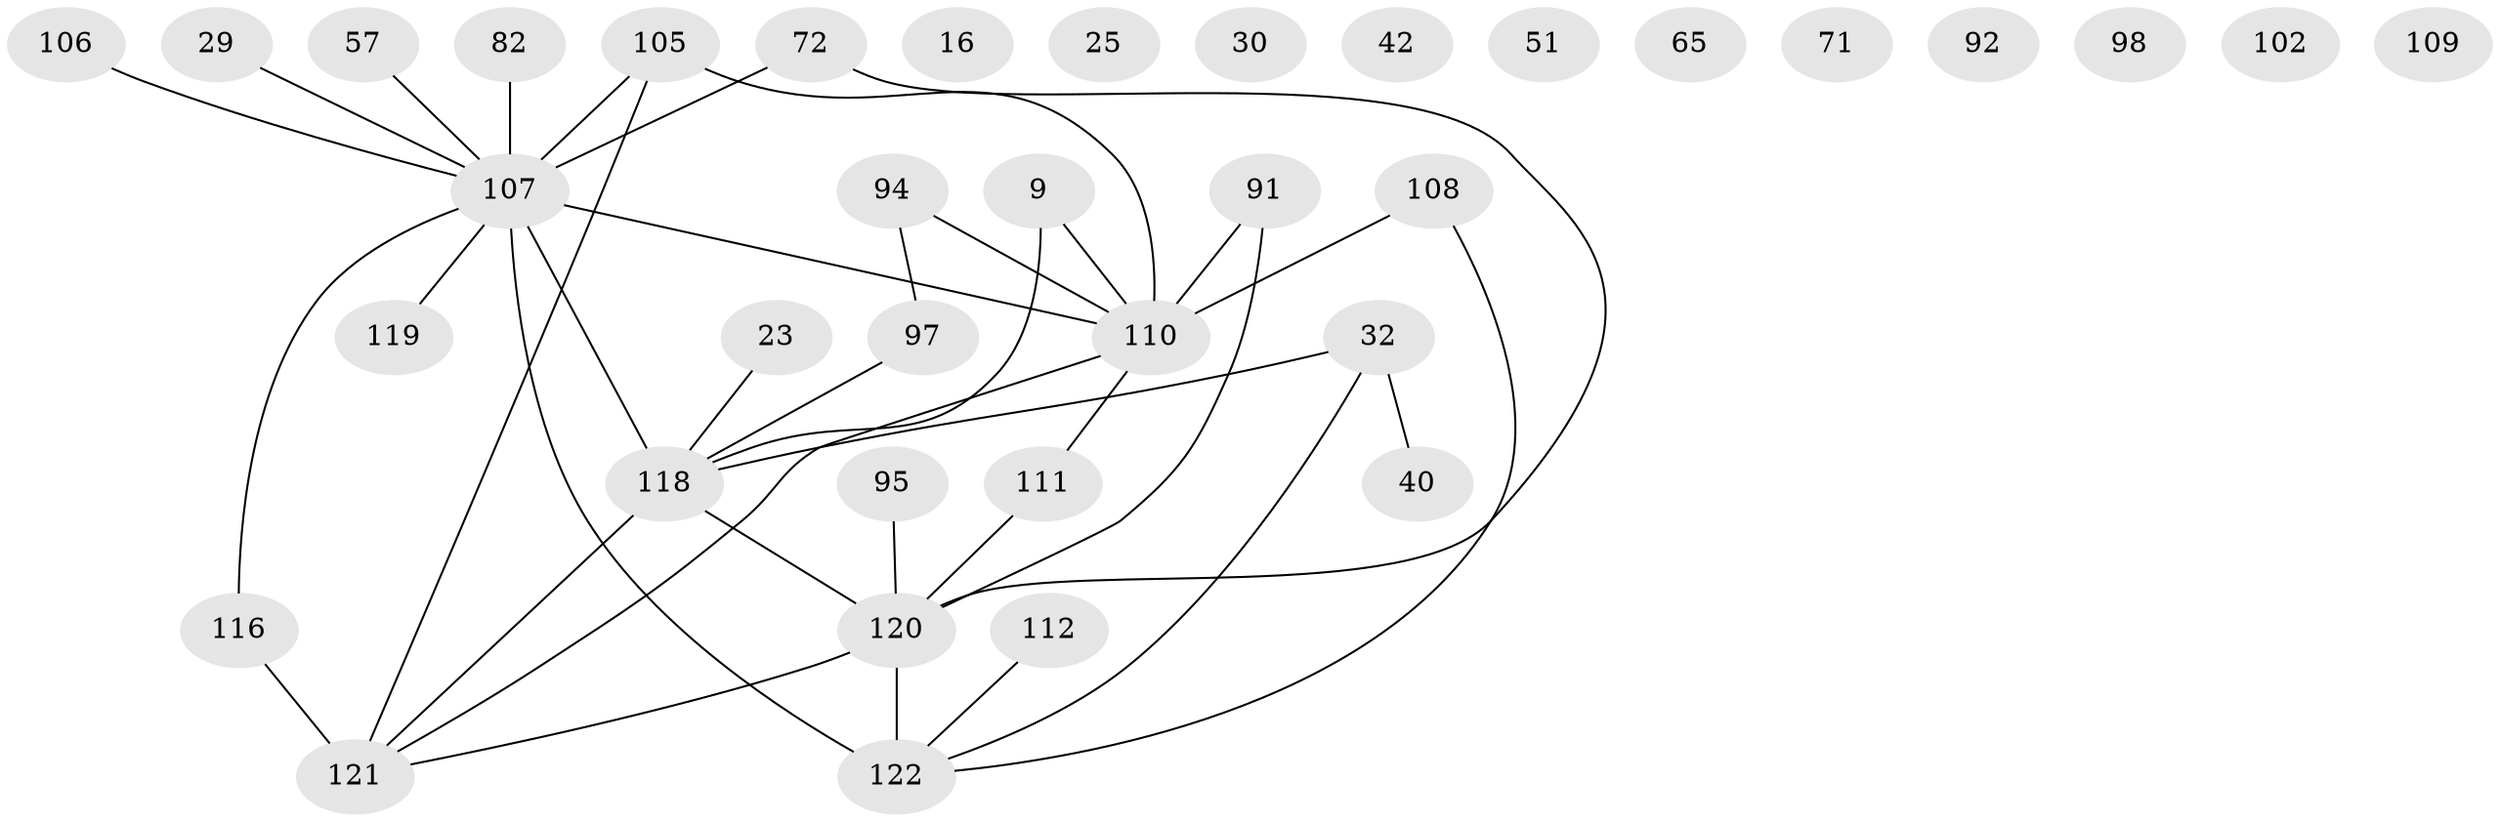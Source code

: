 // original degree distribution, {2: 0.27049180327868855, 3: 0.1885245901639344, 1: 0.1885245901639344, 5: 0.13114754098360656, 4: 0.12295081967213115, 0: 0.07377049180327869, 6: 0.01639344262295082, 10: 0.00819672131147541}
// Generated by graph-tools (version 1.1) at 2025/43/03/04/25 21:43:57]
// undirected, 36 vertices, 37 edges
graph export_dot {
graph [start="1"]
  node [color=gray90,style=filled];
  9;
  16;
  23;
  25;
  29;
  30;
  32 [super="+24"];
  40;
  42;
  51;
  57;
  65;
  71 [super="+13"];
  72 [super="+4"];
  82;
  91;
  92 [super="+89"];
  94 [super="+74"];
  95;
  97;
  98;
  102;
  105 [super="+56"];
  106;
  107 [super="+73+104+96+100"];
  108;
  109;
  110 [super="+103+75"];
  111 [super="+10"];
  112;
  116 [super="+70+43"];
  118 [super="+79+114+115+84"];
  119 [super="+21"];
  120 [super="+8+53+83+101+35"];
  121 [super="+61"];
  122 [super="+76+68+117"];
  9 -- 118;
  9 -- 110;
  23 -- 118;
  29 -- 107;
  32 -- 40;
  32 -- 118;
  32 -- 122 [weight=4];
  57 -- 107;
  72 -- 120;
  72 -- 107 [weight=2];
  82 -- 107;
  91 -- 120;
  91 -- 110;
  94 -- 97;
  94 -- 110 [weight=3];
  95 -- 120;
  97 -- 118;
  105 -- 121 [weight=3];
  105 -- 107;
  105 -- 110 [weight=2];
  106 -- 107;
  107 -- 122 [weight=7];
  107 -- 118 [weight=7];
  107 -- 119;
  107 -- 110 [weight=4];
  107 -- 116;
  108 -- 122;
  108 -- 110;
  110 -- 111;
  110 -- 121;
  111 -- 120 [weight=4];
  112 -- 122;
  116 -- 121 [weight=2];
  118 -- 120 [weight=4];
  118 -- 121 [weight=2];
  120 -- 121;
  120 -- 122 [weight=3];
}
